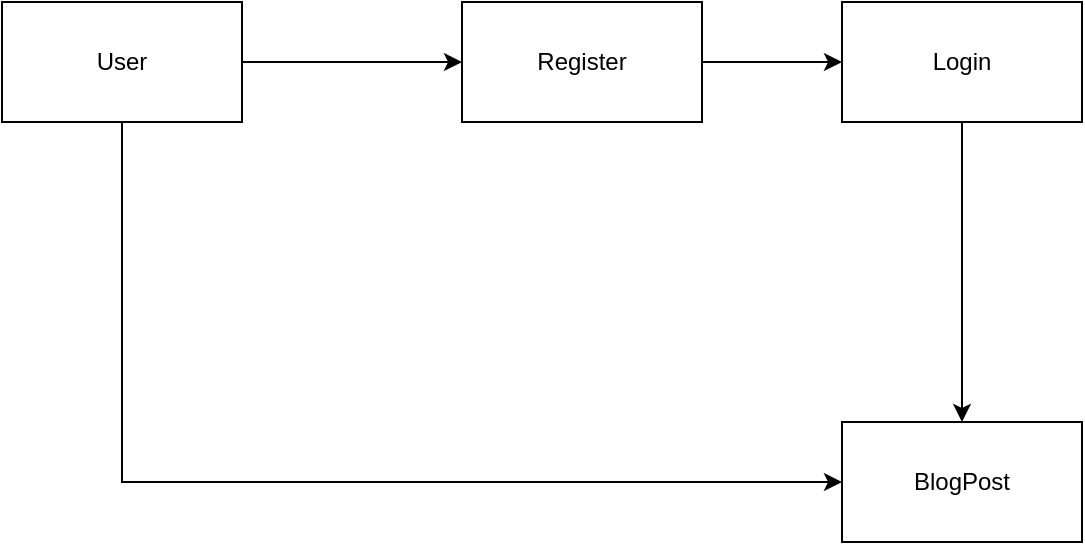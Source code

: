 <mxfile version="15.7.1" type="device"><diagram id="C5RBs43oDa-KdzZeNtuy" name="Page-1"><mxGraphModel dx="1662" dy="922" grid="1" gridSize="10" guides="1" tooltips="1" connect="1" arrows="1" fold="1" page="1" pageScale="1" pageWidth="827" pageHeight="1169" math="0" shadow="0"><root><mxCell id="WIyWlLk6GJQsqaUBKTNV-0"/><mxCell id="WIyWlLk6GJQsqaUBKTNV-1" parent="WIyWlLk6GJQsqaUBKTNV-0"/><mxCell id="oLBb1tJyg3yjUTLq2xOH-0" value="BlogPost" style="rounded=0;whiteSpace=wrap;html=1;" vertex="1" parent="WIyWlLk6GJQsqaUBKTNV-1"><mxGeometry x="560" y="310" width="120" height="60" as="geometry"/></mxCell><mxCell id="oLBb1tJyg3yjUTLq2xOH-5" style="edgeStyle=orthogonalEdgeStyle;rounded=0;orthogonalLoop=1;jettySize=auto;html=1;entryX=0;entryY=0.5;entryDx=0;entryDy=0;" edge="1" parent="WIyWlLk6GJQsqaUBKTNV-1" source="oLBb1tJyg3yjUTLq2xOH-2" target="oLBb1tJyg3yjUTLq2xOH-3"><mxGeometry relative="1" as="geometry"/></mxCell><mxCell id="oLBb1tJyg3yjUTLq2xOH-9" style="edgeStyle=orthogonalEdgeStyle;rounded=0;orthogonalLoop=1;jettySize=auto;html=1;entryX=0;entryY=0.5;entryDx=0;entryDy=0;" edge="1" parent="WIyWlLk6GJQsqaUBKTNV-1" source="oLBb1tJyg3yjUTLq2xOH-2" target="oLBb1tJyg3yjUTLq2xOH-0"><mxGeometry relative="1" as="geometry"><Array as="points"><mxPoint x="200" y="340"/></Array></mxGeometry></mxCell><mxCell id="oLBb1tJyg3yjUTLq2xOH-2" value="User" style="rounded=0;whiteSpace=wrap;html=1;" vertex="1" parent="WIyWlLk6GJQsqaUBKTNV-1"><mxGeometry x="140" y="100" width="120" height="60" as="geometry"/></mxCell><mxCell id="oLBb1tJyg3yjUTLq2xOH-6" style="edgeStyle=orthogonalEdgeStyle;rounded=0;orthogonalLoop=1;jettySize=auto;html=1;entryX=0;entryY=0.5;entryDx=0;entryDy=0;" edge="1" parent="WIyWlLk6GJQsqaUBKTNV-1" source="oLBb1tJyg3yjUTLq2xOH-3" target="oLBb1tJyg3yjUTLq2xOH-4"><mxGeometry relative="1" as="geometry"/></mxCell><mxCell id="oLBb1tJyg3yjUTLq2xOH-3" value="Register" style="rounded=0;whiteSpace=wrap;html=1;" vertex="1" parent="WIyWlLk6GJQsqaUBKTNV-1"><mxGeometry x="370" y="100" width="120" height="60" as="geometry"/></mxCell><mxCell id="oLBb1tJyg3yjUTLq2xOH-8" style="edgeStyle=orthogonalEdgeStyle;rounded=0;orthogonalLoop=1;jettySize=auto;html=1;entryX=0.5;entryY=0;entryDx=0;entryDy=0;" edge="1" parent="WIyWlLk6GJQsqaUBKTNV-1" source="oLBb1tJyg3yjUTLq2xOH-4" target="oLBb1tJyg3yjUTLq2xOH-0"><mxGeometry relative="1" as="geometry"/></mxCell><mxCell id="oLBb1tJyg3yjUTLq2xOH-4" value="Login" style="rounded=0;whiteSpace=wrap;html=1;" vertex="1" parent="WIyWlLk6GJQsqaUBKTNV-1"><mxGeometry x="560" y="100" width="120" height="60" as="geometry"/></mxCell></root></mxGraphModel></diagram></mxfile>